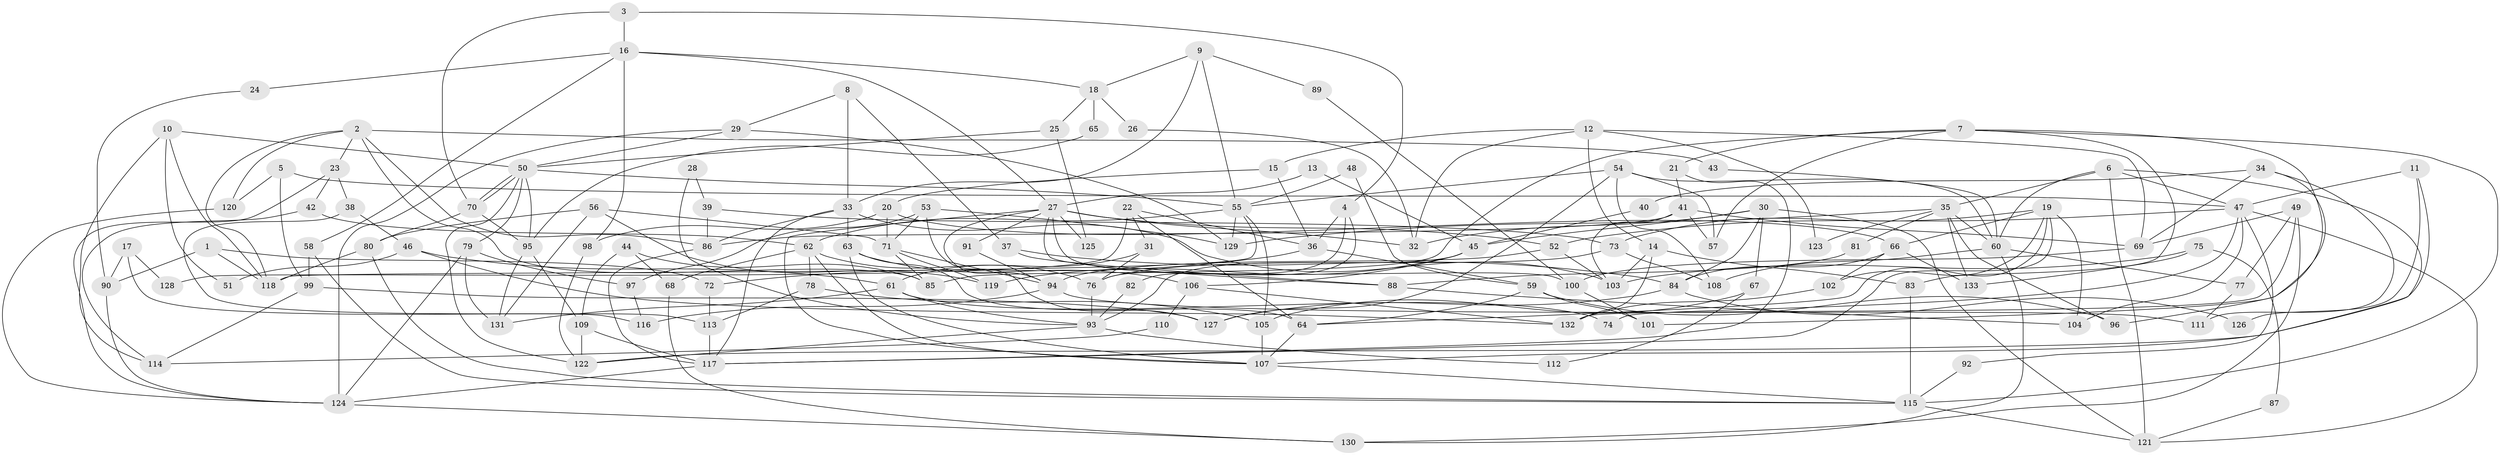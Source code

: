 // coarse degree distribution, {2: 0.037037037037037035, 11: 0.037037037037037035, 5: 0.2037037037037037, 6: 0.14814814814814814, 4: 0.1111111111111111, 9: 0.09259259259259259, 8: 0.09259259259259259, 3: 0.1111111111111111, 7: 0.1111111111111111, 10: 0.037037037037037035, 12: 0.018518518518518517}
// Generated by graph-tools (version 1.1) at 2025/37/03/04/25 23:37:10]
// undirected, 133 vertices, 266 edges
graph export_dot {
  node [color=gray90,style=filled];
  1;
  2;
  3;
  4;
  5;
  6;
  7;
  8;
  9;
  10;
  11;
  12;
  13;
  14;
  15;
  16;
  17;
  18;
  19;
  20;
  21;
  22;
  23;
  24;
  25;
  26;
  27;
  28;
  29;
  30;
  31;
  32;
  33;
  34;
  35;
  36;
  37;
  38;
  39;
  40;
  41;
  42;
  43;
  44;
  45;
  46;
  47;
  48;
  49;
  50;
  51;
  52;
  53;
  54;
  55;
  56;
  57;
  58;
  59;
  60;
  61;
  62;
  63;
  64;
  65;
  66;
  67;
  68;
  69;
  70;
  71;
  72;
  73;
  74;
  75;
  76;
  77;
  78;
  79;
  80;
  81;
  82;
  83;
  84;
  85;
  86;
  87;
  88;
  89;
  90;
  91;
  92;
  93;
  94;
  95;
  96;
  97;
  98;
  99;
  100;
  101;
  102;
  103;
  104;
  105;
  106;
  107;
  108;
  109;
  110;
  111;
  112;
  113;
  114;
  115;
  116;
  117;
  118;
  119;
  120;
  121;
  122;
  123;
  124;
  125;
  126;
  127;
  128;
  129;
  130;
  131;
  132;
  133;
  1 -- 72;
  1 -- 118;
  1 -- 90;
  2 -- 85;
  2 -- 86;
  2 -- 23;
  2 -- 43;
  2 -- 118;
  2 -- 120;
  3 -- 70;
  3 -- 4;
  3 -- 16;
  4 -- 36;
  4 -- 76;
  4 -- 82;
  5 -- 120;
  5 -- 99;
  5 -- 47;
  6 -- 35;
  6 -- 121;
  6 -- 47;
  6 -- 60;
  6 -- 107;
  7 -- 115;
  7 -- 21;
  7 -- 57;
  7 -- 83;
  7 -- 85;
  7 -- 101;
  8 -- 29;
  8 -- 37;
  8 -- 33;
  9 -- 55;
  9 -- 33;
  9 -- 18;
  9 -- 89;
  10 -- 118;
  10 -- 50;
  10 -- 51;
  10 -- 114;
  11 -- 122;
  11 -- 47;
  11 -- 126;
  12 -- 32;
  12 -- 14;
  12 -- 15;
  12 -- 69;
  12 -- 123;
  13 -- 27;
  13 -- 45;
  14 -- 132;
  14 -- 103;
  14 -- 83;
  15 -- 20;
  15 -- 36;
  16 -- 27;
  16 -- 18;
  16 -- 24;
  16 -- 58;
  16 -- 98;
  17 -- 116;
  17 -- 90;
  17 -- 128;
  18 -- 25;
  18 -- 26;
  18 -- 65;
  19 -- 117;
  19 -- 64;
  19 -- 66;
  19 -- 73;
  19 -- 102;
  19 -- 104;
  20 -- 98;
  20 -- 66;
  20 -- 71;
  21 -- 117;
  21 -- 41;
  22 -- 36;
  22 -- 31;
  22 -- 64;
  22 -- 128;
  23 -- 124;
  23 -- 38;
  23 -- 42;
  24 -- 90;
  25 -- 50;
  25 -- 125;
  26 -- 32;
  27 -- 107;
  27 -- 52;
  27 -- 32;
  27 -- 88;
  27 -- 91;
  27 -- 94;
  27 -- 100;
  27 -- 125;
  28 -- 93;
  28 -- 39;
  29 -- 129;
  29 -- 50;
  29 -- 124;
  30 -- 45;
  30 -- 121;
  30 -- 32;
  30 -- 67;
  30 -- 84;
  31 -- 61;
  31 -- 76;
  33 -- 63;
  33 -- 86;
  33 -- 103;
  33 -- 117;
  34 -- 96;
  34 -- 69;
  34 -- 40;
  34 -- 111;
  35 -- 129;
  35 -- 60;
  35 -- 81;
  35 -- 96;
  35 -- 123;
  35 -- 133;
  36 -- 59;
  36 -- 72;
  37 -- 88;
  37 -- 84;
  38 -- 46;
  38 -- 113;
  39 -- 73;
  39 -- 86;
  40 -- 45;
  41 -- 57;
  41 -- 69;
  41 -- 86;
  41 -- 103;
  42 -- 62;
  42 -- 114;
  43 -- 60;
  44 -- 85;
  44 -- 68;
  44 -- 109;
  45 -- 119;
  45 -- 106;
  45 -- 93;
  46 -- 61;
  46 -- 132;
  46 -- 51;
  47 -- 52;
  47 -- 74;
  47 -- 92;
  47 -- 104;
  47 -- 121;
  48 -- 59;
  48 -- 55;
  49 -- 77;
  49 -- 130;
  49 -- 69;
  49 -- 132;
  50 -- 70;
  50 -- 70;
  50 -- 95;
  50 -- 55;
  50 -- 79;
  50 -- 122;
  52 -- 103;
  52 -- 94;
  53 -- 127;
  53 -- 71;
  53 -- 97;
  53 -- 129;
  54 -- 55;
  54 -- 60;
  54 -- 57;
  54 -- 108;
  54 -- 127;
  55 -- 118;
  55 -- 62;
  55 -- 105;
  55 -- 129;
  56 -- 71;
  56 -- 80;
  56 -- 119;
  56 -- 131;
  58 -- 115;
  58 -- 99;
  59 -- 101;
  59 -- 64;
  59 -- 96;
  60 -- 108;
  60 -- 77;
  60 -- 130;
  61 -- 131;
  61 -- 93;
  61 -- 74;
  62 -- 78;
  62 -- 68;
  62 -- 76;
  62 -- 107;
  63 -- 107;
  63 -- 64;
  63 -- 106;
  64 -- 107;
  65 -- 95;
  66 -- 84;
  66 -- 102;
  66 -- 133;
  67 -- 105;
  67 -- 112;
  68 -- 130;
  69 -- 100;
  70 -- 95;
  70 -- 80;
  71 -- 94;
  71 -- 85;
  71 -- 119;
  72 -- 113;
  73 -- 76;
  73 -- 108;
  75 -- 103;
  75 -- 133;
  75 -- 87;
  76 -- 93;
  77 -- 111;
  78 -- 113;
  78 -- 105;
  79 -- 124;
  79 -- 97;
  79 -- 131;
  80 -- 115;
  80 -- 118;
  81 -- 88;
  82 -- 93;
  83 -- 115;
  84 -- 127;
  84 -- 126;
  86 -- 117;
  87 -- 121;
  88 -- 104;
  89 -- 100;
  90 -- 124;
  91 -- 94;
  92 -- 115;
  93 -- 122;
  93 -- 112;
  94 -- 111;
  94 -- 116;
  95 -- 109;
  95 -- 131;
  97 -- 116;
  98 -- 122;
  99 -- 114;
  99 -- 127;
  100 -- 101;
  102 -- 132;
  105 -- 107;
  106 -- 132;
  106 -- 110;
  107 -- 115;
  109 -- 117;
  109 -- 122;
  110 -- 114;
  113 -- 117;
  115 -- 121;
  117 -- 124;
  120 -- 124;
  124 -- 130;
}
